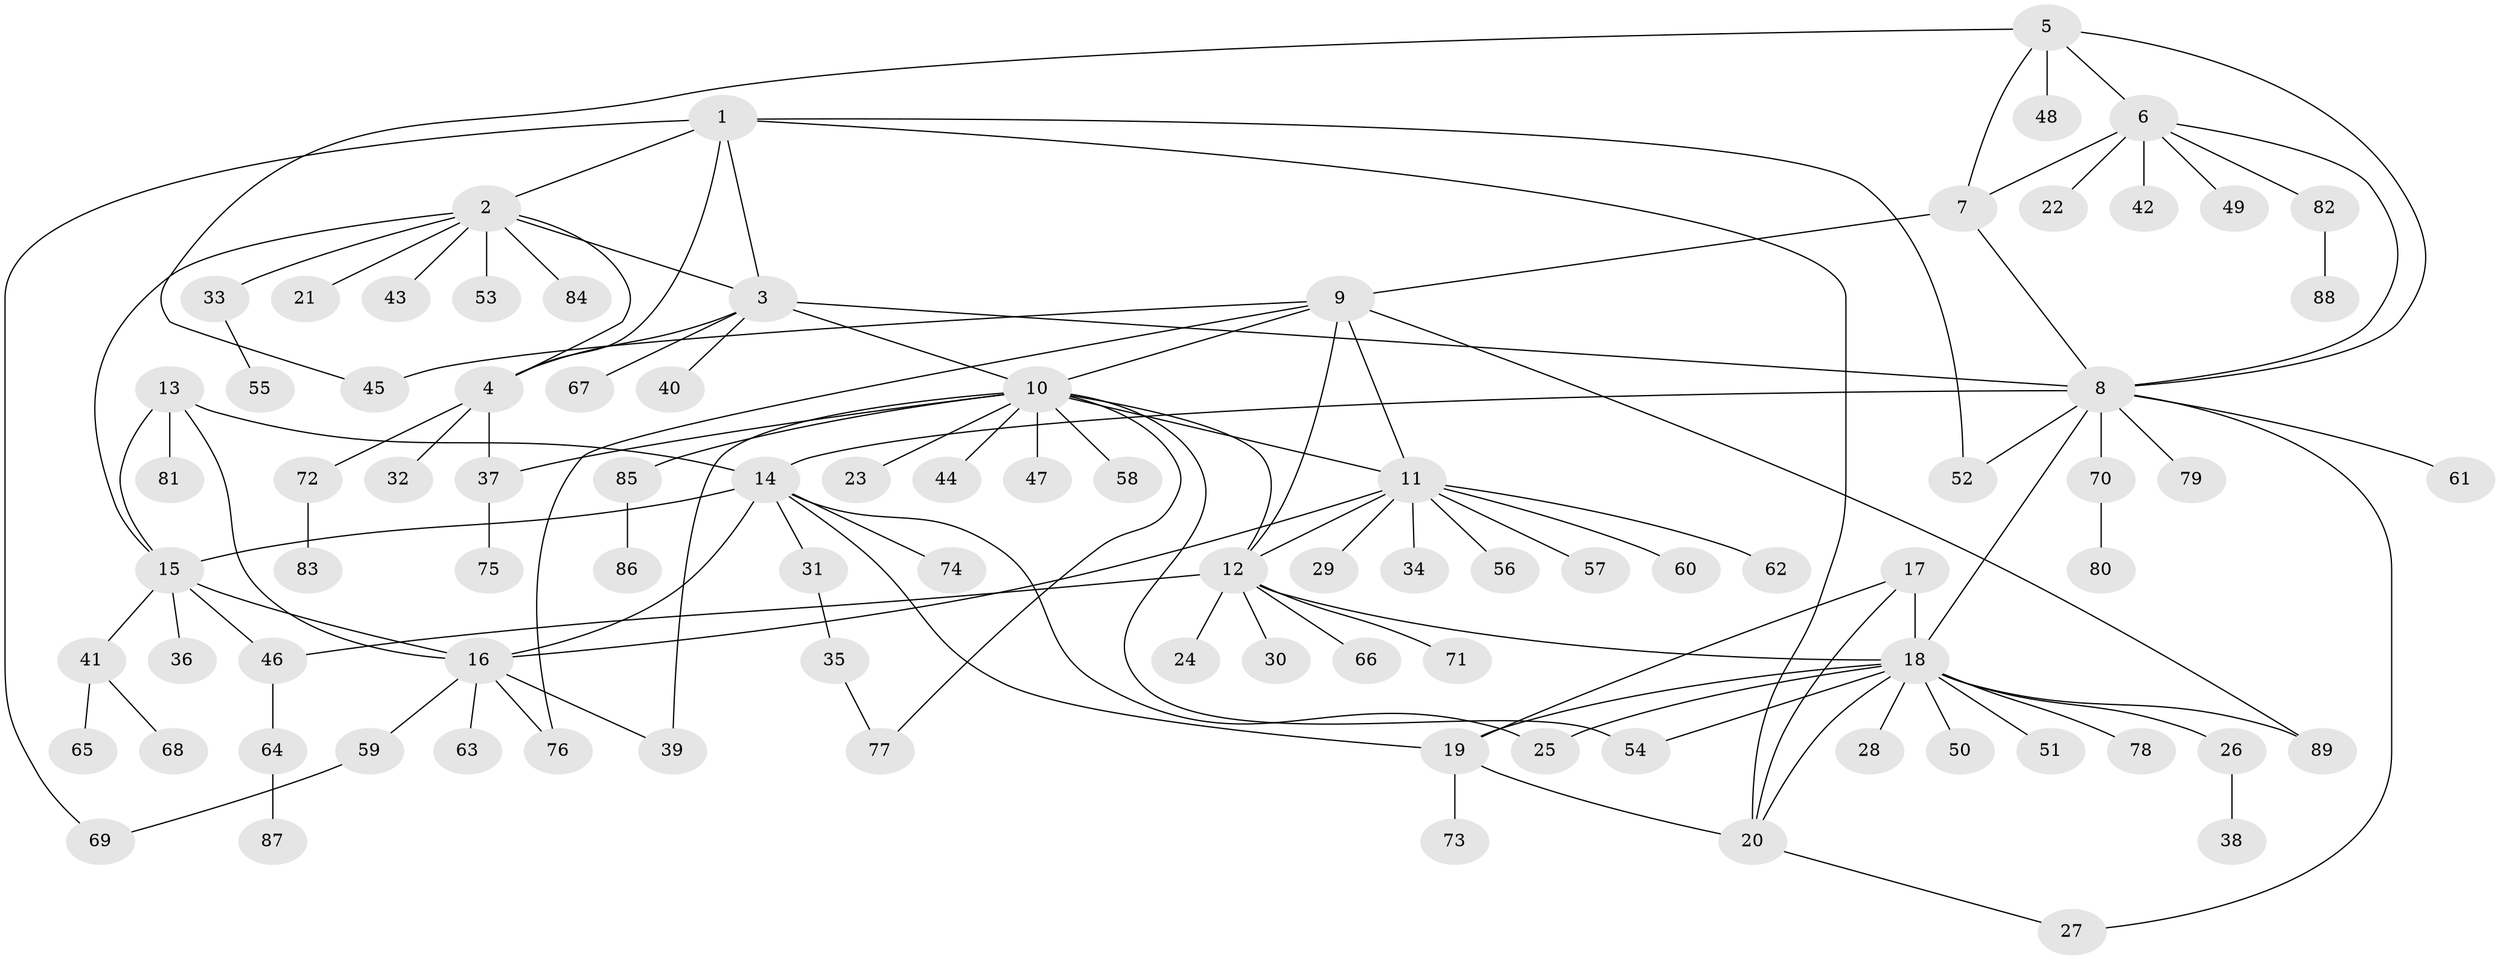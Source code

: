 // coarse degree distribution, {6: 0.06349206349206349, 8: 0.031746031746031744, 5: 0.015873015873015872, 4: 0.047619047619047616, 10: 0.015873015873015872, 7: 0.047619047619047616, 12: 0.015873015873015872, 9: 0.015873015873015872, 3: 0.047619047619047616, 11: 0.015873015873015872, 1: 0.4603174603174603, 2: 0.2222222222222222}
// Generated by graph-tools (version 1.1) at 2025/52/03/04/25 22:52:46]
// undirected, 89 vertices, 121 edges
graph export_dot {
  node [color=gray90,style=filled];
  1;
  2;
  3;
  4;
  5;
  6;
  7;
  8;
  9;
  10;
  11;
  12;
  13;
  14;
  15;
  16;
  17;
  18;
  19;
  20;
  21;
  22;
  23;
  24;
  25;
  26;
  27;
  28;
  29;
  30;
  31;
  32;
  33;
  34;
  35;
  36;
  37;
  38;
  39;
  40;
  41;
  42;
  43;
  44;
  45;
  46;
  47;
  48;
  49;
  50;
  51;
  52;
  53;
  54;
  55;
  56;
  57;
  58;
  59;
  60;
  61;
  62;
  63;
  64;
  65;
  66;
  67;
  68;
  69;
  70;
  71;
  72;
  73;
  74;
  75;
  76;
  77;
  78;
  79;
  80;
  81;
  82;
  83;
  84;
  85;
  86;
  87;
  88;
  89;
  1 -- 2;
  1 -- 3;
  1 -- 4;
  1 -- 20;
  1 -- 52;
  1 -- 69;
  2 -- 3;
  2 -- 4;
  2 -- 15;
  2 -- 21;
  2 -- 33;
  2 -- 43;
  2 -- 53;
  2 -- 84;
  3 -- 4;
  3 -- 8;
  3 -- 10;
  3 -- 40;
  3 -- 67;
  4 -- 32;
  4 -- 37;
  4 -- 72;
  5 -- 6;
  5 -- 7;
  5 -- 8;
  5 -- 45;
  5 -- 48;
  6 -- 7;
  6 -- 8;
  6 -- 22;
  6 -- 42;
  6 -- 49;
  6 -- 82;
  7 -- 8;
  7 -- 9;
  8 -- 14;
  8 -- 18;
  8 -- 27;
  8 -- 52;
  8 -- 61;
  8 -- 70;
  8 -- 79;
  9 -- 10;
  9 -- 11;
  9 -- 12;
  9 -- 45;
  9 -- 76;
  9 -- 89;
  10 -- 11;
  10 -- 12;
  10 -- 23;
  10 -- 37;
  10 -- 39;
  10 -- 44;
  10 -- 47;
  10 -- 54;
  10 -- 58;
  10 -- 77;
  10 -- 85;
  11 -- 12;
  11 -- 16;
  11 -- 29;
  11 -- 34;
  11 -- 56;
  11 -- 57;
  11 -- 60;
  11 -- 62;
  12 -- 18;
  12 -- 24;
  12 -- 30;
  12 -- 46;
  12 -- 66;
  12 -- 71;
  13 -- 14;
  13 -- 15;
  13 -- 16;
  13 -- 81;
  14 -- 15;
  14 -- 16;
  14 -- 19;
  14 -- 25;
  14 -- 31;
  14 -- 74;
  15 -- 16;
  15 -- 36;
  15 -- 41;
  15 -- 46;
  16 -- 39;
  16 -- 59;
  16 -- 63;
  16 -- 76;
  17 -- 18;
  17 -- 19;
  17 -- 20;
  18 -- 19;
  18 -- 20;
  18 -- 25;
  18 -- 26;
  18 -- 28;
  18 -- 50;
  18 -- 51;
  18 -- 54;
  18 -- 78;
  18 -- 89;
  19 -- 20;
  19 -- 73;
  20 -- 27;
  26 -- 38;
  31 -- 35;
  33 -- 55;
  35 -- 77;
  37 -- 75;
  41 -- 65;
  41 -- 68;
  46 -- 64;
  59 -- 69;
  64 -- 87;
  70 -- 80;
  72 -- 83;
  82 -- 88;
  85 -- 86;
}

